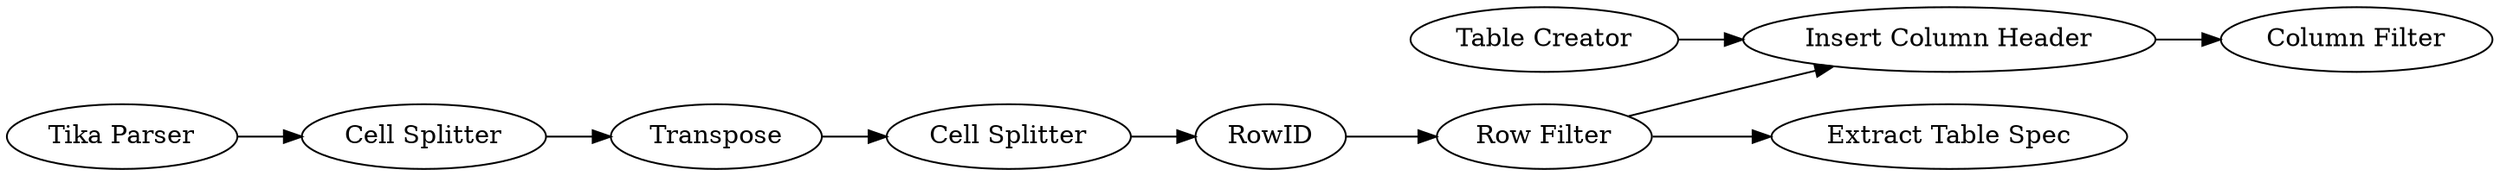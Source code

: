 digraph {
	5 [label="Tika Parser"]
	6 [label="Cell Splitter"]
	1355 [label=Transpose]
	1356 [label="Cell Splitter"]
	1361 [label="Row Filter"]
	1362 [label=RowID]
	1363 [label="Insert Column Header"]
	1364 [label="Extract Table Spec"]
	1366 [label="Column Filter"]
	1367 [label="Table Creator"]
	5 -> 6
	6 -> 1355
	1355 -> 1356
	1356 -> 1362
	1361 -> 1363
	1361 -> 1364
	1362 -> 1361
	1363 -> 1366
	1367 -> 1363
	rankdir=LR
}
